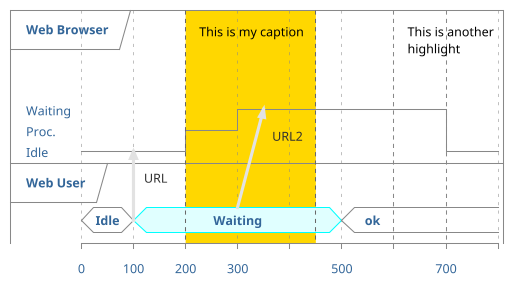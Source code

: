 ' Do not edit
' Theme Gallery
' autogenerated by script
'
@startuml
!theme lightgray
robust "Web Browser" as WB
concise "Web User" as WU

@0
WU is Idle
WB is Idle

@100
WU -> WB : URL
WU is Waiting #LightCyan;line:Aqua

@200
WB is Proc.

@300
WU -> WB@350 : URL2
WB is Waiting

@+200
WU is ok

@+200
WB is Idle

highlight 200 to 450 #Gold;line:DimGrey : This is my caption
highlight 600 to 700 : This is another\nhighlight
@enduml
